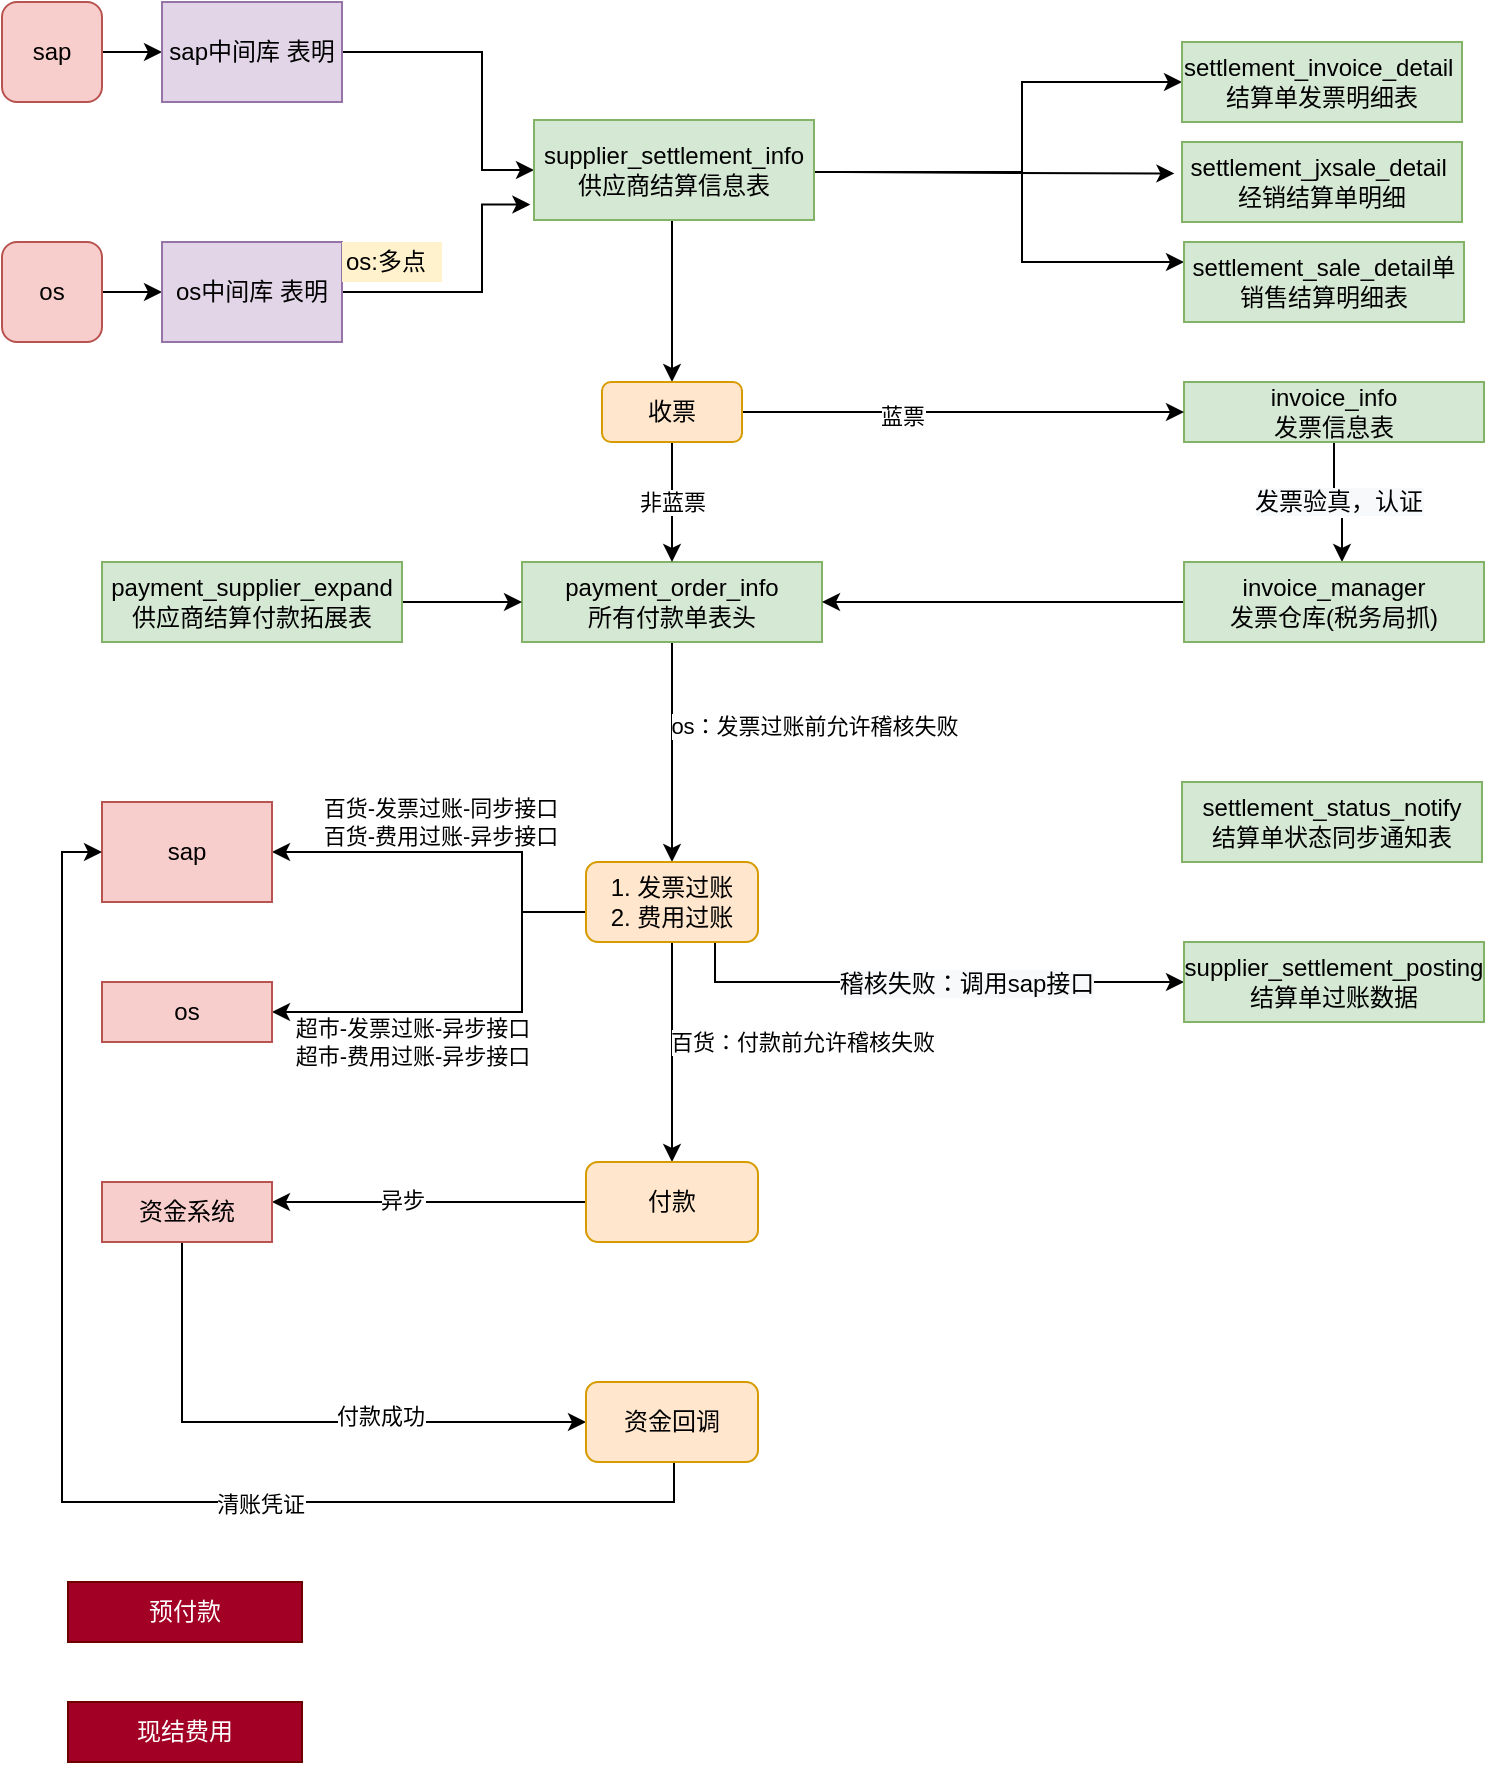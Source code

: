 <mxfile version="14.9.4" type="github">
  <diagram id="r75LJRi-fipqu-zfm468" name="供应商结算">
    <mxGraphModel dx="1185" dy="635" grid="1" gridSize="10" guides="1" tooltips="1" connect="1" arrows="1" fold="1" page="1" pageScale="1" pageWidth="827" pageHeight="1169" math="0" shadow="0">
      <root>
        <mxCell id="0" />
        <mxCell id="1" parent="0" />
        <mxCell id="4RTtDfxqu2phnERhmbJr-55" style="edgeStyle=orthogonalEdgeStyle;rounded=0;orthogonalLoop=1;jettySize=auto;html=1;exitX=1;exitY=0.5;exitDx=0;exitDy=0;entryX=0;entryY=0.5;entryDx=0;entryDy=0;" edge="1" parent="1" source="4RTtDfxqu2phnERhmbJr-56" target="4RTtDfxqu2phnERhmbJr-58">
          <mxGeometry relative="1" as="geometry" />
        </mxCell>
        <mxCell id="4RTtDfxqu2phnERhmbJr-56" value="sap" style="rounded=1;whiteSpace=wrap;html=1;fillColor=#f8cecc;strokeColor=#b85450;" vertex="1" parent="1">
          <mxGeometry x="50" y="50" width="50" height="50" as="geometry" />
        </mxCell>
        <mxCell id="4RTtDfxqu2phnERhmbJr-57" style="edgeStyle=orthogonalEdgeStyle;rounded=0;orthogonalLoop=1;jettySize=auto;html=1;exitX=1;exitY=0.5;exitDx=0;exitDy=0;entryX=0;entryY=0.5;entryDx=0;entryDy=0;" edge="1" parent="1" source="4RTtDfxqu2phnERhmbJr-58" target="4RTtDfxqu2phnERhmbJr-63">
          <mxGeometry relative="1" as="geometry">
            <Array as="points">
              <mxPoint x="290" y="75" />
              <mxPoint x="290" y="134" />
            </Array>
          </mxGeometry>
        </mxCell>
        <mxCell id="4RTtDfxqu2phnERhmbJr-58" value="&lt;span&gt;sap中间库&amp;nbsp;表明&lt;/span&gt;" style="rounded=0;whiteSpace=wrap;html=1;fillColor=#e1d5e7;strokeColor=#9673a6;" vertex="1" parent="1">
          <mxGeometry x="130" y="50" width="90" height="50" as="geometry" />
        </mxCell>
        <mxCell id="4RTtDfxqu2phnERhmbJr-59" style="edgeStyle=orthogonalEdgeStyle;rounded=0;orthogonalLoop=1;jettySize=auto;html=1;entryX=0;entryY=0.5;entryDx=0;entryDy=0;exitX=1;exitY=0.5;exitDx=0;exitDy=0;" edge="1" parent="1" target="4RTtDfxqu2phnERhmbJr-64">
          <mxGeometry relative="1" as="geometry">
            <mxPoint x="470" y="135" as="sourcePoint" />
            <Array as="points">
              <mxPoint x="560" y="135" />
              <mxPoint x="560" y="90" />
            </Array>
          </mxGeometry>
        </mxCell>
        <mxCell id="4RTtDfxqu2phnERhmbJr-60" style="edgeStyle=orthogonalEdgeStyle;rounded=0;orthogonalLoop=1;jettySize=auto;html=1;entryX=-0.027;entryY=0.393;entryDx=0;entryDy=0;entryPerimeter=0;" edge="1" parent="1" target="4RTtDfxqu2phnERhmbJr-65">
          <mxGeometry relative="1" as="geometry">
            <mxPoint x="470" y="135.034" as="sourcePoint" />
          </mxGeometry>
        </mxCell>
        <mxCell id="4RTtDfxqu2phnERhmbJr-61" value="" style="edgeStyle=orthogonalEdgeStyle;rounded=0;orthogonalLoop=1;jettySize=auto;html=1;entryX=0;entryY=0.25;entryDx=0;entryDy=0;exitX=1;exitY=0.5;exitDx=0;exitDy=0;" edge="1" parent="1" source="4RTtDfxqu2phnERhmbJr-63" target="4RTtDfxqu2phnERhmbJr-66">
          <mxGeometry relative="1" as="geometry">
            <mxPoint x="470" y="135.034" as="sourcePoint" />
            <Array as="points">
              <mxPoint x="456" y="135" />
              <mxPoint x="560" y="135" />
              <mxPoint x="560" y="180" />
            </Array>
          </mxGeometry>
        </mxCell>
        <mxCell id="4RTtDfxqu2phnERhmbJr-62" style="edgeStyle=orthogonalEdgeStyle;rounded=0;orthogonalLoop=1;jettySize=auto;html=1;exitX=0.5;exitY=1;exitDx=0;exitDy=0;entryX=0.5;entryY=0;entryDx=0;entryDy=0;" edge="1" parent="1" source="4RTtDfxqu2phnERhmbJr-63" target="4RTtDfxqu2phnERhmbJr-94">
          <mxGeometry relative="1" as="geometry">
            <Array as="points">
              <mxPoint x="385" y="159" />
            </Array>
          </mxGeometry>
        </mxCell>
        <mxCell id="4RTtDfxqu2phnERhmbJr-63" value="supplier_settlement_info&lt;br&gt;供应商结算信息表" style="rounded=0;whiteSpace=wrap;html=1;fillColor=#d5e8d4;strokeColor=#82b366;" vertex="1" parent="1">
          <mxGeometry x="316" y="109" width="140" height="50" as="geometry" />
        </mxCell>
        <mxCell id="4RTtDfxqu2phnERhmbJr-64" value="settlement_invoice_detail&amp;nbsp;&lt;br&gt;结算单发票明细表" style="rounded=0;whiteSpace=wrap;html=1;fillColor=#d5e8d4;strokeColor=#82b366;" vertex="1" parent="1">
          <mxGeometry x="640" y="70" width="140" height="40" as="geometry" />
        </mxCell>
        <mxCell id="4RTtDfxqu2phnERhmbJr-65" value="settlement_jxsale_detail&amp;nbsp;&lt;br&gt;经销结算单明细" style="rounded=0;whiteSpace=wrap;html=1;fillColor=#d5e8d4;strokeColor=#82b366;" vertex="1" parent="1">
          <mxGeometry x="640" y="120" width="140" height="40" as="geometry" />
        </mxCell>
        <mxCell id="4RTtDfxqu2phnERhmbJr-66" value="settlement_sale_detail单销售结算明细表" style="rounded=0;whiteSpace=wrap;html=1;fillColor=#d5e8d4;strokeColor=#82b366;" vertex="1" parent="1">
          <mxGeometry x="641" y="170" width="140" height="40" as="geometry" />
        </mxCell>
        <mxCell id="4RTtDfxqu2phnERhmbJr-67" value="" style="edgeStyle=orthogonalEdgeStyle;rounded=0;orthogonalLoop=1;jettySize=auto;html=1;" edge="1" parent="1" source="4RTtDfxqu2phnERhmbJr-68" target="4RTtDfxqu2phnERhmbJr-70">
          <mxGeometry relative="1" as="geometry" />
        </mxCell>
        <mxCell id="4RTtDfxqu2phnERhmbJr-68" value="os" style="rounded=1;whiteSpace=wrap;html=1;fillColor=#f8cecc;strokeColor=#b85450;" vertex="1" parent="1">
          <mxGeometry x="50" y="170" width="50" height="50" as="geometry" />
        </mxCell>
        <mxCell id="4RTtDfxqu2phnERhmbJr-69" style="edgeStyle=orthogonalEdgeStyle;rounded=0;orthogonalLoop=1;jettySize=auto;html=1;entryX=-0.013;entryY=0.846;entryDx=0;entryDy=0;entryPerimeter=0;" edge="1" parent="1" source="4RTtDfxqu2phnERhmbJr-70" target="4RTtDfxqu2phnERhmbJr-63">
          <mxGeometry relative="1" as="geometry">
            <Array as="points">
              <mxPoint x="290" y="195" />
              <mxPoint x="290" y="151" />
            </Array>
          </mxGeometry>
        </mxCell>
        <mxCell id="4RTtDfxqu2phnERhmbJr-70" value="&lt;span&gt;os中间库&amp;nbsp;表明&lt;/span&gt;" style="rounded=0;whiteSpace=wrap;html=1;fillColor=#e1d5e7;strokeColor=#9673a6;" vertex="1" parent="1">
          <mxGeometry x="130" y="170" width="90" height="50" as="geometry" />
        </mxCell>
        <mxCell id="4RTtDfxqu2phnERhmbJr-71" value="os:多点" style="text;html=1;strokeColor=none;fillColor=#FFF2CC;align=left;verticalAlign=middle;whiteSpace=wrap;rounded=0;" vertex="1" parent="1">
          <mxGeometry x="220" y="170" width="50" height="20" as="geometry" />
        </mxCell>
        <mxCell id="4RTtDfxqu2phnERhmbJr-72" style="edgeStyle=orthogonalEdgeStyle;rounded=0;orthogonalLoop=1;jettySize=auto;html=1;" edge="1" parent="1" source="4RTtDfxqu2phnERhmbJr-74" target="4RTtDfxqu2phnERhmbJr-90">
          <mxGeometry relative="1" as="geometry" />
        </mxCell>
        <mxCell id="4RTtDfxqu2phnERhmbJr-73" value="os：发票过账前允许稽核失败" style="edgeLabel;html=1;align=center;verticalAlign=middle;resizable=0;points=[];" vertex="1" connectable="0" parent="4RTtDfxqu2phnERhmbJr-72">
          <mxGeometry x="-0.233" y="1" relative="1" as="geometry">
            <mxPoint x="70" as="offset" />
          </mxGeometry>
        </mxCell>
        <mxCell id="4RTtDfxqu2phnERhmbJr-74" value="payment_order_info&lt;br&gt;所有付款单表头" style="rounded=0;whiteSpace=wrap;html=1;fillColor=#d5e8d4;strokeColor=#82b366;" vertex="1" parent="1">
          <mxGeometry x="310" y="330" width="150" height="40" as="geometry" />
        </mxCell>
        <mxCell id="4RTtDfxqu2phnERhmbJr-75" value="" style="edgeStyle=orthogonalEdgeStyle;rounded=0;orthogonalLoop=1;jettySize=auto;html=1;" edge="1" parent="1" source="4RTtDfxqu2phnERhmbJr-76" target="4RTtDfxqu2phnERhmbJr-74">
          <mxGeometry relative="1" as="geometry" />
        </mxCell>
        <mxCell id="4RTtDfxqu2phnERhmbJr-76" value="payment_supplier_expand&lt;br&gt;供应商结算付款拓展表" style="rounded=0;whiteSpace=wrap;html=1;fillColor=#d5e8d4;strokeColor=#82b366;" vertex="1" parent="1">
          <mxGeometry x="100" y="330" width="150" height="40" as="geometry" />
        </mxCell>
        <mxCell id="4RTtDfxqu2phnERhmbJr-77" value="settlement_status_notify&lt;br&gt;结算单状态同步通知表" style="rounded=0;whiteSpace=wrap;html=1;fillColor=#d5e8d4;strokeColor=#82b366;" vertex="1" parent="1">
          <mxGeometry x="640" y="440" width="150" height="40" as="geometry" />
        </mxCell>
        <mxCell id="4RTtDfxqu2phnERhmbJr-78" value="&lt;span style=&quot;color: rgb(0 , 0 , 0) ; font-family: &amp;#34;helvetica&amp;#34; ; font-size: 12px ; font-style: normal ; font-weight: 400 ; letter-spacing: normal ; text-align: left ; text-indent: 0px ; text-transform: none ; word-spacing: 0px ; background-color: rgb(248 , 249 , 250) ; display: inline ; float: none&quot;&gt;发票验真，认证&lt;/span&gt;" style="edgeStyle=orthogonalEdgeStyle;rounded=0;orthogonalLoop=1;jettySize=auto;html=1;exitX=0.5;exitY=1;exitDx=0;exitDy=0;" edge="1" parent="1" source="4RTtDfxqu2phnERhmbJr-79" target="4RTtDfxqu2phnERhmbJr-81">
          <mxGeometry relative="1" as="geometry">
            <Array as="points">
              <mxPoint x="716" y="300" />
              <mxPoint x="720" y="300" />
            </Array>
          </mxGeometry>
        </mxCell>
        <mxCell id="4RTtDfxqu2phnERhmbJr-79" value="invoice_info&lt;br&gt;发票信息表" style="rounded=0;whiteSpace=wrap;html=1;fillColor=#d5e8d4;strokeColor=#82b366;" vertex="1" parent="1">
          <mxGeometry x="641" y="240" width="150" height="30" as="geometry" />
        </mxCell>
        <mxCell id="4RTtDfxqu2phnERhmbJr-80" style="edgeStyle=orthogonalEdgeStyle;rounded=0;orthogonalLoop=1;jettySize=auto;html=1;entryX=1;entryY=0.5;entryDx=0;entryDy=0;" edge="1" parent="1" source="4RTtDfxqu2phnERhmbJr-81" target="4RTtDfxqu2phnERhmbJr-74">
          <mxGeometry relative="1" as="geometry" />
        </mxCell>
        <mxCell id="4RTtDfxqu2phnERhmbJr-81" value="invoice_manager&lt;br&gt;发票仓库(税务局抓)" style="rounded=0;whiteSpace=wrap;html=1;fillColor=#d5e8d4;strokeColor=#82b366;" vertex="1" parent="1">
          <mxGeometry x="641" y="330" width="150" height="40" as="geometry" />
        </mxCell>
        <mxCell id="4RTtDfxqu2phnERhmbJr-82" style="edgeStyle=orthogonalEdgeStyle;rounded=0;orthogonalLoop=1;jettySize=auto;html=1;entryX=1;entryY=0.5;entryDx=0;entryDy=0;" edge="1" parent="1" source="4RTtDfxqu2phnERhmbJr-90" target="4RTtDfxqu2phnERhmbJr-95">
          <mxGeometry relative="1" as="geometry">
            <Array as="points">
              <mxPoint x="310" y="505" />
              <mxPoint x="310" y="475" />
            </Array>
          </mxGeometry>
        </mxCell>
        <mxCell id="4RTtDfxqu2phnERhmbJr-83" value="百货-发票过账-同步接口&lt;br&gt;百货-费用过账-异步接口" style="edgeLabel;html=1;align=center;verticalAlign=middle;resizable=0;points=[];" vertex="1" connectable="0" parent="4RTtDfxqu2phnERhmbJr-82">
          <mxGeometry x="0.827" y="3" relative="1" as="geometry">
            <mxPoint x="68" y="-18" as="offset" />
          </mxGeometry>
        </mxCell>
        <mxCell id="4RTtDfxqu2phnERhmbJr-84" style="edgeStyle=orthogonalEdgeStyle;rounded=0;orthogonalLoop=1;jettySize=auto;html=1;entryX=1;entryY=0.5;entryDx=0;entryDy=0;" edge="1" parent="1" source="4RTtDfxqu2phnERhmbJr-90" target="4RTtDfxqu2phnERhmbJr-96">
          <mxGeometry relative="1" as="geometry">
            <Array as="points">
              <mxPoint x="310" y="505" />
              <mxPoint x="310" y="555" />
            </Array>
          </mxGeometry>
        </mxCell>
        <mxCell id="4RTtDfxqu2phnERhmbJr-85" value="超市-发票过账-异步接口&lt;br&gt;超市-费用过账-异步接口" style="edgeLabel;html=1;align=center;verticalAlign=middle;resizable=0;points=[];" vertex="1" connectable="0" parent="4RTtDfxqu2phnERhmbJr-84">
          <mxGeometry x="0.42" relative="1" as="geometry">
            <mxPoint x="10" y="15" as="offset" />
          </mxGeometry>
        </mxCell>
        <mxCell id="4RTtDfxqu2phnERhmbJr-86" value="" style="edgeStyle=orthogonalEdgeStyle;rounded=0;orthogonalLoop=1;jettySize=auto;html=1;" edge="1" parent="1" source="4RTtDfxqu2phnERhmbJr-90" target="4RTtDfxqu2phnERhmbJr-99">
          <mxGeometry relative="1" as="geometry" />
        </mxCell>
        <mxCell id="4RTtDfxqu2phnERhmbJr-87" value="百货：付款前允许稽核失败" style="edgeLabel;html=1;align=center;verticalAlign=middle;resizable=0;points=[];" vertex="1" connectable="0" parent="4RTtDfxqu2phnERhmbJr-86">
          <mxGeometry x="-0.218" y="2" relative="1" as="geometry">
            <mxPoint x="63" y="7" as="offset" />
          </mxGeometry>
        </mxCell>
        <mxCell id="4RTtDfxqu2phnERhmbJr-88" style="edgeStyle=orthogonalEdgeStyle;rounded=0;orthogonalLoop=1;jettySize=auto;html=1;exitX=0.75;exitY=1;exitDx=0;exitDy=0;" edge="1" parent="1" source="4RTtDfxqu2phnERhmbJr-90" target="4RTtDfxqu2phnERhmbJr-106">
          <mxGeometry relative="1" as="geometry">
            <mxPoint x="543" y="555" as="targetPoint" />
            <Array as="points">
              <mxPoint x="407" y="540" />
            </Array>
          </mxGeometry>
        </mxCell>
        <mxCell id="4RTtDfxqu2phnERhmbJr-89" value="&lt;span style=&quot;font-size: 12px ; background-color: rgb(248 , 249 , 250)&quot;&gt;稽核失败：调用sap接口&lt;/span&gt;" style="edgeLabel;html=1;align=center;verticalAlign=middle;resizable=0;points=[];" vertex="1" connectable="0" parent="4RTtDfxqu2phnERhmbJr-88">
          <mxGeometry x="0.143" y="-1" relative="1" as="geometry">
            <mxPoint as="offset" />
          </mxGeometry>
        </mxCell>
        <mxCell id="4RTtDfxqu2phnERhmbJr-90" value="1. 发票过账&lt;br&gt;2. 费用过账" style="rounded=1;whiteSpace=wrap;html=1;fillColor=#ffe6cc;strokeColor=#d79b00;" vertex="1" parent="1">
          <mxGeometry x="342" y="480" width="86" height="40" as="geometry" />
        </mxCell>
        <mxCell id="4RTtDfxqu2phnERhmbJr-91" style="edgeStyle=orthogonalEdgeStyle;rounded=0;orthogonalLoop=1;jettySize=auto;html=1;" edge="1" parent="1" source="4RTtDfxqu2phnERhmbJr-94" target="4RTtDfxqu2phnERhmbJr-79">
          <mxGeometry relative="1" as="geometry">
            <Array as="points">
              <mxPoint x="385" y="255" />
            </Array>
          </mxGeometry>
        </mxCell>
        <mxCell id="4RTtDfxqu2phnERhmbJr-92" value="蓝票" style="edgeLabel;html=1;align=center;verticalAlign=middle;resizable=0;points=[];" vertex="1" connectable="0" parent="4RTtDfxqu2phnERhmbJr-91">
          <mxGeometry x="-0.281" y="-2" relative="1" as="geometry">
            <mxPoint as="offset" />
          </mxGeometry>
        </mxCell>
        <mxCell id="4RTtDfxqu2phnERhmbJr-93" value="非蓝票" style="edgeStyle=orthogonalEdgeStyle;rounded=0;orthogonalLoop=1;jettySize=auto;html=1;" edge="1" parent="1" source="4RTtDfxqu2phnERhmbJr-94" target="4RTtDfxqu2phnERhmbJr-74">
          <mxGeometry relative="1" as="geometry" />
        </mxCell>
        <mxCell id="4RTtDfxqu2phnERhmbJr-94" value="收票" style="rounded=1;whiteSpace=wrap;html=1;fillColor=#ffe6cc;strokeColor=#d79b00;" vertex="1" parent="1">
          <mxGeometry x="350" y="240" width="70" height="30" as="geometry" />
        </mxCell>
        <mxCell id="4RTtDfxqu2phnERhmbJr-95" value="sap" style="rounded=0;whiteSpace=wrap;html=1;fillColor=#f8cecc;strokeColor=#b85450;" vertex="1" parent="1">
          <mxGeometry x="100" y="450" width="85" height="50" as="geometry" />
        </mxCell>
        <mxCell id="4RTtDfxqu2phnERhmbJr-96" value="os" style="rounded=0;whiteSpace=wrap;html=1;fillColor=#f8cecc;strokeColor=#b85450;" vertex="1" parent="1">
          <mxGeometry x="100" y="540" width="85" height="30" as="geometry" />
        </mxCell>
        <mxCell id="4RTtDfxqu2phnERhmbJr-97" style="edgeStyle=orthogonalEdgeStyle;rounded=0;orthogonalLoop=1;jettySize=auto;html=1;entryX=1;entryY=0.333;entryDx=0;entryDy=0;entryPerimeter=0;" edge="1" parent="1" source="4RTtDfxqu2phnERhmbJr-99" target="4RTtDfxqu2phnERhmbJr-102">
          <mxGeometry relative="1" as="geometry">
            <mxPoint x="130" y="650" as="targetPoint" />
          </mxGeometry>
        </mxCell>
        <mxCell id="4RTtDfxqu2phnERhmbJr-98" value="异步" style="edgeLabel;html=1;align=center;verticalAlign=middle;resizable=0;points=[];" vertex="1" connectable="0" parent="4RTtDfxqu2phnERhmbJr-97">
          <mxGeometry x="0.179" y="-1" relative="1" as="geometry">
            <mxPoint as="offset" />
          </mxGeometry>
        </mxCell>
        <mxCell id="4RTtDfxqu2phnERhmbJr-99" value="付款" style="rounded=1;whiteSpace=wrap;html=1;fillColor=#ffe6cc;strokeColor=#d79b00;" vertex="1" parent="1">
          <mxGeometry x="342" y="630" width="86" height="40" as="geometry" />
        </mxCell>
        <mxCell id="4RTtDfxqu2phnERhmbJr-100" style="edgeStyle=orthogonalEdgeStyle;rounded=0;orthogonalLoop=1;jettySize=auto;html=1;entryX=0;entryY=0.5;entryDx=0;entryDy=0;" edge="1" parent="1" source="4RTtDfxqu2phnERhmbJr-102" target="4RTtDfxqu2phnERhmbJr-105">
          <mxGeometry relative="1" as="geometry">
            <Array as="points">
              <mxPoint x="140" y="760" />
            </Array>
          </mxGeometry>
        </mxCell>
        <mxCell id="4RTtDfxqu2phnERhmbJr-101" value="付款成功" style="edgeLabel;html=1;align=center;verticalAlign=middle;resizable=0;points=[];" vertex="1" connectable="0" parent="4RTtDfxqu2phnERhmbJr-100">
          <mxGeometry x="0.294" y="3" relative="1" as="geometry">
            <mxPoint as="offset" />
          </mxGeometry>
        </mxCell>
        <mxCell id="4RTtDfxqu2phnERhmbJr-102" value="资金系统" style="rounded=0;whiteSpace=wrap;html=1;fillColor=#f8cecc;strokeColor=#b85450;" vertex="1" parent="1">
          <mxGeometry x="100" y="640" width="85" height="30" as="geometry" />
        </mxCell>
        <mxCell id="4RTtDfxqu2phnERhmbJr-103" style="edgeStyle=orthogonalEdgeStyle;rounded=0;orthogonalLoop=1;jettySize=auto;html=1;entryX=0;entryY=0.5;entryDx=0;entryDy=0;" edge="1" parent="1" source="4RTtDfxqu2phnERhmbJr-105" target="4RTtDfxqu2phnERhmbJr-95">
          <mxGeometry relative="1" as="geometry">
            <Array as="points">
              <mxPoint x="386" y="800" />
              <mxPoint x="80" y="800" />
              <mxPoint x="80" y="475" />
            </Array>
          </mxGeometry>
        </mxCell>
        <mxCell id="4RTtDfxqu2phnERhmbJr-104" value="清账凭证" style="edgeLabel;html=1;align=center;verticalAlign=middle;resizable=0;points=[];" vertex="1" connectable="0" parent="4RTtDfxqu2phnERhmbJr-103">
          <mxGeometry x="-0.322" y="1" relative="1" as="geometry">
            <mxPoint as="offset" />
          </mxGeometry>
        </mxCell>
        <mxCell id="4RTtDfxqu2phnERhmbJr-105" value="资金回调" style="rounded=1;whiteSpace=wrap;html=1;fillColor=#ffe6cc;strokeColor=#d79b00;" vertex="1" parent="1">
          <mxGeometry x="342" y="740" width="86" height="40" as="geometry" />
        </mxCell>
        <mxCell id="4RTtDfxqu2phnERhmbJr-106" value="supplier_settlement_posting&lt;br&gt;结算单过账数据" style="rounded=0;whiteSpace=wrap;html=1;fillColor=#d5e8d4;strokeColor=#82b366;" vertex="1" parent="1">
          <mxGeometry x="641" y="520" width="150" height="40" as="geometry" />
        </mxCell>
        <mxCell id="4RTtDfxqu2phnERhmbJr-107" value="预付款" style="rounded=0;whiteSpace=wrap;html=1;fillColor=#a20025;strokeColor=#6F0000;fontColor=#ffffff;" vertex="1" parent="1">
          <mxGeometry x="83" y="840" width="117" height="30" as="geometry" />
        </mxCell>
        <mxCell id="4RTtDfxqu2phnERhmbJr-108" value="现结费用" style="rounded=0;whiteSpace=wrap;html=1;fillColor=#a20025;strokeColor=#6F0000;fontColor=#ffffff;" vertex="1" parent="1">
          <mxGeometry x="83" y="900" width="117" height="30" as="geometry" />
        </mxCell>
      </root>
    </mxGraphModel>
  </diagram>
</mxfile>
